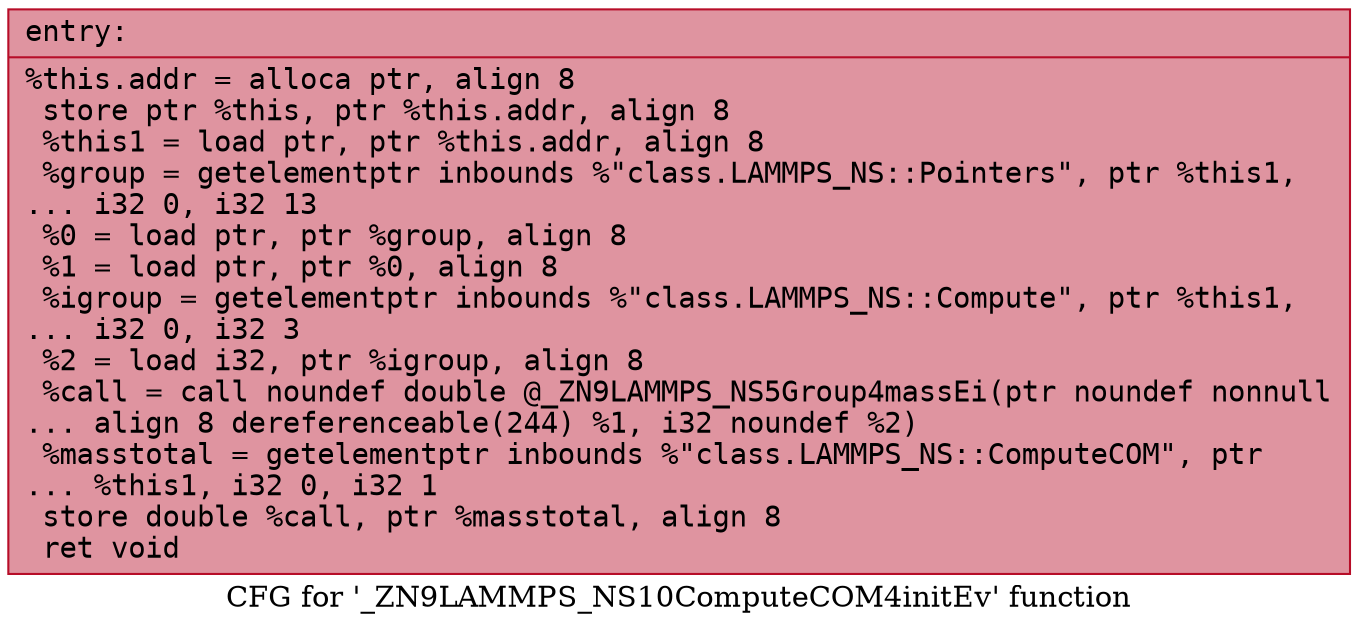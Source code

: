 digraph "CFG for '_ZN9LAMMPS_NS10ComputeCOM4initEv' function" {
	label="CFG for '_ZN9LAMMPS_NS10ComputeCOM4initEv' function";

	Node0x55ae7f500080 [shape=record,color="#b70d28ff", style=filled, fillcolor="#b70d2870" fontname="Courier",label="{entry:\l|  %this.addr = alloca ptr, align 8\l  store ptr %this, ptr %this.addr, align 8\l  %this1 = load ptr, ptr %this.addr, align 8\l  %group = getelementptr inbounds %\"class.LAMMPS_NS::Pointers\", ptr %this1,\l... i32 0, i32 13\l  %0 = load ptr, ptr %group, align 8\l  %1 = load ptr, ptr %0, align 8\l  %igroup = getelementptr inbounds %\"class.LAMMPS_NS::Compute\", ptr %this1,\l... i32 0, i32 3\l  %2 = load i32, ptr %igroup, align 8\l  %call = call noundef double @_ZN9LAMMPS_NS5Group4massEi(ptr noundef nonnull\l... align 8 dereferenceable(244) %1, i32 noundef %2)\l  %masstotal = getelementptr inbounds %\"class.LAMMPS_NS::ComputeCOM\", ptr\l... %this1, i32 0, i32 1\l  store double %call, ptr %masstotal, align 8\l  ret void\l}"];
}
